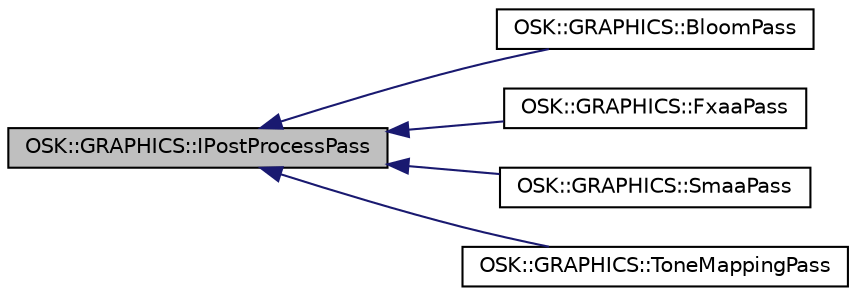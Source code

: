digraph "OSK::GRAPHICS::IPostProcessPass"
{
 // LATEX_PDF_SIZE
  edge [fontname="Helvetica",fontsize="10",labelfontname="Helvetica",labelfontsize="10"];
  node [fontname="Helvetica",fontsize="10",shape=record];
  rankdir="LR";
  Node1 [label="OSK::GRAPHICS::IPostProcessPass",height=0.2,width=0.4,color="black", fillcolor="grey75", style="filled", fontcolor="black",tooltip="Clase base que permite ejecutar pases de efectos de postprocesamiento."];
  Node1 -> Node2 [dir="back",color="midnightblue",fontsize="10",style="solid"];
  Node2 [label="OSK::GRAPHICS::BloomPass",height=0.2,width=0.4,color="black", fillcolor="white", style="filled",URL="$class_o_s_k_1_1_g_r_a_p_h_i_c_s_1_1_bloom_pass.html",tooltip="Clase auxiliar que permite una capa de bloom / resplandor."];
  Node1 -> Node3 [dir="back",color="midnightblue",fontsize="10",style="solid"];
  Node3 [label="OSK::GRAPHICS::FxaaPass",height=0.2,width=0.4,color="black", fillcolor="white", style="filled",URL="$class_o_s_k_1_1_g_r_a_p_h_i_c_s_1_1_fxaa_pass.html",tooltip=" "];
  Node1 -> Node4 [dir="back",color="midnightblue",fontsize="10",style="solid"];
  Node4 [label="OSK::GRAPHICS::SmaaPass",height=0.2,width=0.4,color="black", fillcolor="white", style="filled",URL="$class_o_s_k_1_1_g_r_a_p_h_i_c_s_1_1_smaa_pass.html",tooltip=" "];
  Node1 -> Node5 [dir="back",color="midnightblue",fontsize="10",style="solid"];
  Node5 [label="OSK::GRAPHICS::ToneMappingPass",height=0.2,width=0.4,color="black", fillcolor="white", style="filled",URL="$class_o_s_k_1_1_g_r_a_p_h_i_c_s_1_1_tone_mapping_pass.html",tooltip=" "];
}
